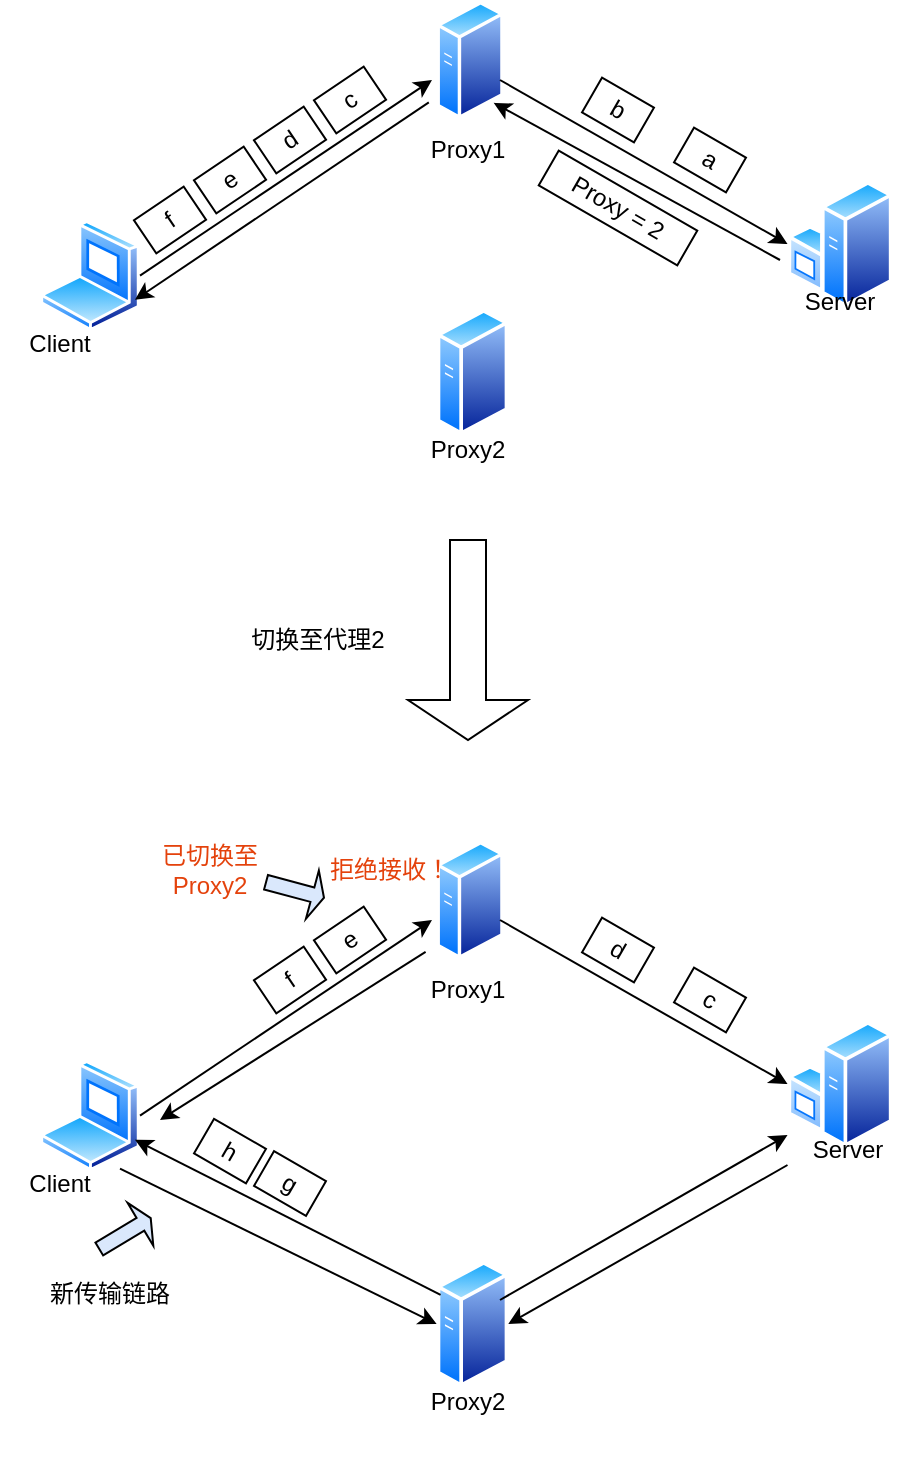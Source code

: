 <mxfile version="24.2.5" type="github">
  <diagram name="第 1 页" id="S16d00lvsxIatNt262x6">
    <mxGraphModel dx="1002" dy="577" grid="1" gridSize="10" guides="1" tooltips="1" connect="1" arrows="1" fold="1" page="1" pageScale="1" pageWidth="827" pageHeight="1169" math="0" shadow="0">
      <root>
        <mxCell id="0" />
        <mxCell id="1" parent="0" />
        <mxCell id="2Vj6fBxnY4hKCpjUh4QR-1" value="" style="image;aspect=fixed;perimeter=ellipsePerimeter;html=1;align=center;shadow=0;dashed=0;spacingTop=3;image=img/lib/active_directory/laptop_client.svg;" vertex="1" parent="1">
          <mxGeometry x="190" y="300" width="50" height="55.56" as="geometry" />
        </mxCell>
        <mxCell id="2Vj6fBxnY4hKCpjUh4QR-2" value="" style="image;aspect=fixed;perimeter=ellipsePerimeter;html=1;align=center;shadow=0;dashed=0;spacingTop=3;image=img/lib/active_directory/windows_server.svg;" vertex="1" parent="1">
          <mxGeometry x="563.76" y="280" width="52.48" height="64" as="geometry" />
        </mxCell>
        <mxCell id="2Vj6fBxnY4hKCpjUh4QR-3" value="" style="image;aspect=fixed;perimeter=ellipsePerimeter;html=1;align=center;shadow=0;dashed=0;spacingTop=3;image=img/lib/active_directory/generic_server.svg;" vertex="1" parent="1">
          <mxGeometry x="388.24" y="190" width="33.6" height="60" as="geometry" />
        </mxCell>
        <mxCell id="2Vj6fBxnY4hKCpjUh4QR-4" value="" style="image;aspect=fixed;perimeter=ellipsePerimeter;html=1;align=center;shadow=0;dashed=0;spacingTop=3;image=img/lib/active_directory/generic_server.svg;" vertex="1" parent="1">
          <mxGeometry x="388.32" y="344" width="35.84" height="64" as="geometry" />
        </mxCell>
        <mxCell id="2Vj6fBxnY4hKCpjUh4QR-8" value="Client" style="text;html=1;align=center;verticalAlign=middle;whiteSpace=wrap;rounded=0;" vertex="1" parent="1">
          <mxGeometry x="170" y="346.78" width="60" height="30" as="geometry" />
        </mxCell>
        <mxCell id="2Vj6fBxnY4hKCpjUh4QR-9" value="Server" style="text;html=1;align=center;verticalAlign=middle;whiteSpace=wrap;rounded=0;" vertex="1" parent="1">
          <mxGeometry x="560" y="325.56" width="60" height="30" as="geometry" />
        </mxCell>
        <mxCell id="2Vj6fBxnY4hKCpjUh4QR-10" value="Proxy1" style="text;html=1;align=center;verticalAlign=middle;whiteSpace=wrap;rounded=0;" vertex="1" parent="1">
          <mxGeometry x="374" y="250" width="60" height="30" as="geometry" />
        </mxCell>
        <mxCell id="2Vj6fBxnY4hKCpjUh4QR-11" value="Proxy2" style="text;html=1;align=center;verticalAlign=middle;whiteSpace=wrap;rounded=0;" vertex="1" parent="1">
          <mxGeometry x="374" y="400" width="60" height="30" as="geometry" />
        </mxCell>
        <mxCell id="2Vj6fBxnY4hKCpjUh4QR-12" value="" style="endArrow=classic;html=1;rounded=0;exitX=1;exitY=0.5;exitDx=0;exitDy=0;" edge="1" parent="1" source="2Vj6fBxnY4hKCpjUh4QR-1">
          <mxGeometry width="50" height="50" relative="1" as="geometry">
            <mxPoint x="336" y="280" as="sourcePoint" />
            <mxPoint x="386" y="230" as="targetPoint" />
          </mxGeometry>
        </mxCell>
        <mxCell id="2Vj6fBxnY4hKCpjUh4QR-13" value="f" style="rounded=0;whiteSpace=wrap;html=1;rotation=-34;" vertex="1" parent="1">
          <mxGeometry x="240" y="290" width="30" height="20" as="geometry" />
        </mxCell>
        <mxCell id="2Vj6fBxnY4hKCpjUh4QR-14" value="e" style="rounded=0;whiteSpace=wrap;html=1;rotation=-34;" vertex="1" parent="1">
          <mxGeometry x="270" y="270" width="30" height="20" as="geometry" />
        </mxCell>
        <mxCell id="2Vj6fBxnY4hKCpjUh4QR-15" value="d" style="rounded=0;whiteSpace=wrap;html=1;rotation=-34;" vertex="1" parent="1">
          <mxGeometry x="300" y="250" width="30" height="20" as="geometry" />
        </mxCell>
        <mxCell id="2Vj6fBxnY4hKCpjUh4QR-16" value="c" style="rounded=0;whiteSpace=wrap;html=1;rotation=-34;" vertex="1" parent="1">
          <mxGeometry x="330" y="230" width="30" height="20" as="geometry" />
        </mxCell>
        <mxCell id="2Vj6fBxnY4hKCpjUh4QR-21" value="" style="endArrow=classic;html=1;rounded=0;entryX=0;entryY=0.5;entryDx=0;entryDy=0;" edge="1" parent="1" target="2Vj6fBxnY4hKCpjUh4QR-2">
          <mxGeometry width="50" height="50" relative="1" as="geometry">
            <mxPoint x="420" y="230" as="sourcePoint" />
            <mxPoint x="440" y="330" as="targetPoint" />
          </mxGeometry>
        </mxCell>
        <mxCell id="2Vj6fBxnY4hKCpjUh4QR-35" value="b" style="rounded=0;whiteSpace=wrap;html=1;rotation=30;" vertex="1" parent="1">
          <mxGeometry x="464" y="235" width="30" height="20" as="geometry" />
        </mxCell>
        <mxCell id="2Vj6fBxnY4hKCpjUh4QR-41" value="a" style="rounded=0;whiteSpace=wrap;html=1;rotation=30;" vertex="1" parent="1">
          <mxGeometry x="510" y="260" width="30" height="20" as="geometry" />
        </mxCell>
        <mxCell id="2Vj6fBxnY4hKCpjUh4QR-44" value="" style="endArrow=classic;html=1;rounded=0;entryX=1;entryY=1;entryDx=0;entryDy=0;" edge="1" parent="1" target="2Vj6fBxnY4hKCpjUh4QR-3">
          <mxGeometry width="50" height="50" relative="1" as="geometry">
            <mxPoint x="560" y="320" as="sourcePoint" />
            <mxPoint x="380" y="330" as="targetPoint" />
          </mxGeometry>
        </mxCell>
        <mxCell id="2Vj6fBxnY4hKCpjUh4QR-45" value="Proxy = 2" style="rounded=0;whiteSpace=wrap;html=1;rotation=30;" vertex="1" parent="1">
          <mxGeometry x="439" y="284" width="80" height="20" as="geometry" />
        </mxCell>
        <mxCell id="2Vj6fBxnY4hKCpjUh4QR-46" value="" style="endArrow=classic;html=1;rounded=0;exitX=-0.114;exitY=0.853;exitDx=0;exitDy=0;exitPerimeter=0;entryX=1;entryY=0.75;entryDx=0;entryDy=0;" edge="1" parent="1" source="2Vj6fBxnY4hKCpjUh4QR-3" target="2Vj6fBxnY4hKCpjUh4QR-1">
          <mxGeometry width="50" height="50" relative="1" as="geometry">
            <mxPoint x="330" y="380" as="sourcePoint" />
            <mxPoint x="250" y="340" as="targetPoint" />
          </mxGeometry>
        </mxCell>
        <mxCell id="2Vj6fBxnY4hKCpjUh4QR-132" value="" style="group" vertex="1" connectable="0" parent="1">
          <mxGeometry x="170" y="610" width="450" height="310" as="geometry" />
        </mxCell>
        <mxCell id="2Vj6fBxnY4hKCpjUh4QR-111" value="" style="image;aspect=fixed;perimeter=ellipsePerimeter;html=1;align=center;shadow=0;dashed=0;spacingTop=3;image=img/lib/active_directory/laptop_client.svg;" vertex="1" parent="2Vj6fBxnY4hKCpjUh4QR-132">
          <mxGeometry x="20" y="110" width="50" height="55.56" as="geometry" />
        </mxCell>
        <mxCell id="2Vj6fBxnY4hKCpjUh4QR-112" value="" style="image;aspect=fixed;perimeter=ellipsePerimeter;html=1;align=center;shadow=0;dashed=0;spacingTop=3;image=img/lib/active_directory/windows_server.svg;" vertex="1" parent="2Vj6fBxnY4hKCpjUh4QR-132">
          <mxGeometry x="393.76" y="90" width="52.48" height="64" as="geometry" />
        </mxCell>
        <mxCell id="2Vj6fBxnY4hKCpjUh4QR-113" value="" style="image;aspect=fixed;perimeter=ellipsePerimeter;html=1;align=center;shadow=0;dashed=0;spacingTop=3;image=img/lib/active_directory/generic_server.svg;" vertex="1" parent="2Vj6fBxnY4hKCpjUh4QR-132">
          <mxGeometry x="218.24" width="33.6" height="60" as="geometry" />
        </mxCell>
        <mxCell id="2Vj6fBxnY4hKCpjUh4QR-114" value="" style="image;aspect=fixed;perimeter=ellipsePerimeter;html=1;align=center;shadow=0;dashed=0;spacingTop=3;image=img/lib/active_directory/generic_server.svg;" vertex="1" parent="2Vj6fBxnY4hKCpjUh4QR-132">
          <mxGeometry x="218.32" y="210" width="35.84" height="64" as="geometry" />
        </mxCell>
        <mxCell id="2Vj6fBxnY4hKCpjUh4QR-115" value="Client" style="text;html=1;align=center;verticalAlign=middle;whiteSpace=wrap;rounded=0;" vertex="1" parent="2Vj6fBxnY4hKCpjUh4QR-132">
          <mxGeometry y="156.78" width="60" height="30" as="geometry" />
        </mxCell>
        <mxCell id="2Vj6fBxnY4hKCpjUh4QR-116" value="Server" style="text;html=1;align=center;verticalAlign=middle;whiteSpace=wrap;rounded=0;" vertex="1" parent="2Vj6fBxnY4hKCpjUh4QR-132">
          <mxGeometry x="393.76" y="140.0" width="60" height="30" as="geometry" />
        </mxCell>
        <mxCell id="2Vj6fBxnY4hKCpjUh4QR-117" value="Proxy1" style="text;html=1;align=center;verticalAlign=middle;whiteSpace=wrap;rounded=0;" vertex="1" parent="2Vj6fBxnY4hKCpjUh4QR-132">
          <mxGeometry x="204" y="60" width="60" height="30" as="geometry" />
        </mxCell>
        <mxCell id="2Vj6fBxnY4hKCpjUh4QR-118" value="Proxy2" style="text;html=1;align=center;verticalAlign=middle;whiteSpace=wrap;rounded=0;" vertex="1" parent="2Vj6fBxnY4hKCpjUh4QR-132">
          <mxGeometry x="204" y="266" width="60" height="30" as="geometry" />
        </mxCell>
        <mxCell id="2Vj6fBxnY4hKCpjUh4QR-119" value="" style="endArrow=classic;html=1;rounded=0;exitX=1;exitY=0.5;exitDx=0;exitDy=0;" edge="1" parent="2Vj6fBxnY4hKCpjUh4QR-132" source="2Vj6fBxnY4hKCpjUh4QR-111">
          <mxGeometry width="50" height="50" relative="1" as="geometry">
            <mxPoint x="166" y="90" as="sourcePoint" />
            <mxPoint x="216" y="40" as="targetPoint" />
          </mxGeometry>
        </mxCell>
        <mxCell id="2Vj6fBxnY4hKCpjUh4QR-120" value="f" style="rounded=0;whiteSpace=wrap;html=1;rotation=-34;" vertex="1" parent="2Vj6fBxnY4hKCpjUh4QR-132">
          <mxGeometry x="130" y="60" width="30" height="20" as="geometry" />
        </mxCell>
        <mxCell id="2Vj6fBxnY4hKCpjUh4QR-121" value="e" style="rounded=0;whiteSpace=wrap;html=1;rotation=-34;" vertex="1" parent="2Vj6fBxnY4hKCpjUh4QR-132">
          <mxGeometry x="160" y="40" width="30" height="20" as="geometry" />
        </mxCell>
        <mxCell id="2Vj6fBxnY4hKCpjUh4QR-122" value="" style="endArrow=classic;html=1;rounded=0;entryX=0;entryY=0.5;entryDx=0;entryDy=0;" edge="1" parent="2Vj6fBxnY4hKCpjUh4QR-132" target="2Vj6fBxnY4hKCpjUh4QR-112">
          <mxGeometry width="50" height="50" relative="1" as="geometry">
            <mxPoint x="250" y="40" as="sourcePoint" />
            <mxPoint x="270" y="140" as="targetPoint" />
          </mxGeometry>
        </mxCell>
        <mxCell id="2Vj6fBxnY4hKCpjUh4QR-123" value="d" style="rounded=0;whiteSpace=wrap;html=1;rotation=30;" vertex="1" parent="2Vj6fBxnY4hKCpjUh4QR-132">
          <mxGeometry x="294" y="45" width="30" height="20" as="geometry" />
        </mxCell>
        <mxCell id="2Vj6fBxnY4hKCpjUh4QR-124" value="c" style="rounded=0;whiteSpace=wrap;html=1;rotation=30;" vertex="1" parent="2Vj6fBxnY4hKCpjUh4QR-132">
          <mxGeometry x="340" y="70" width="30" height="20" as="geometry" />
        </mxCell>
        <mxCell id="2Vj6fBxnY4hKCpjUh4QR-125" value="" style="endArrow=classic;html=1;rounded=0;entryX=0;entryY=0.25;entryDx=0;entryDy=0;" edge="1" parent="2Vj6fBxnY4hKCpjUh4QR-132" target="2Vj6fBxnY4hKCpjUh4QR-116">
          <mxGeometry width="50" height="50" relative="1" as="geometry">
            <mxPoint x="250" y="230" as="sourcePoint" />
            <mxPoint x="270" y="90" as="targetPoint" />
          </mxGeometry>
        </mxCell>
        <mxCell id="2Vj6fBxnY4hKCpjUh4QR-126" value="" style="endArrow=classic;html=1;rounded=0;exitX=0;exitY=0.25;exitDx=0;exitDy=0;entryX=1;entryY=0.75;entryDx=0;entryDy=0;" edge="1" parent="2Vj6fBxnY4hKCpjUh4QR-132" source="2Vj6fBxnY4hKCpjUh4QR-114" target="2Vj6fBxnY4hKCpjUh4QR-111">
          <mxGeometry width="50" height="50" relative="1" as="geometry">
            <mxPoint x="220" y="140" as="sourcePoint" />
            <mxPoint x="270" y="90" as="targetPoint" />
          </mxGeometry>
        </mxCell>
        <mxCell id="2Vj6fBxnY4hKCpjUh4QR-127" value="" style="endArrow=classic;html=1;rounded=0;exitX=0;exitY=0.75;exitDx=0;exitDy=0;entryX=1;entryY=0.5;entryDx=0;entryDy=0;" edge="1" parent="2Vj6fBxnY4hKCpjUh4QR-132" source="2Vj6fBxnY4hKCpjUh4QR-116" target="2Vj6fBxnY4hKCpjUh4QR-114">
          <mxGeometry width="50" height="50" relative="1" as="geometry">
            <mxPoint x="220" y="140" as="sourcePoint" />
            <mxPoint x="270" y="90" as="targetPoint" />
          </mxGeometry>
        </mxCell>
        <mxCell id="2Vj6fBxnY4hKCpjUh4QR-128" value="" style="endArrow=classic;html=1;rounded=0;exitX=1;exitY=0.25;exitDx=0;exitDy=0;entryX=0;entryY=0.5;entryDx=0;entryDy=0;" edge="1" parent="2Vj6fBxnY4hKCpjUh4QR-132" source="2Vj6fBxnY4hKCpjUh4QR-115" target="2Vj6fBxnY4hKCpjUh4QR-114">
          <mxGeometry width="50" height="50" relative="1" as="geometry">
            <mxPoint x="220" y="140" as="sourcePoint" />
            <mxPoint x="270" y="90" as="targetPoint" />
          </mxGeometry>
        </mxCell>
        <mxCell id="2Vj6fBxnY4hKCpjUh4QR-129" value="" style="endArrow=classic;html=1;rounded=0;exitX=-0.162;exitY=0.933;exitDx=0;exitDy=0;exitPerimeter=0;" edge="1" parent="2Vj6fBxnY4hKCpjUh4QR-132" source="2Vj6fBxnY4hKCpjUh4QR-113">
          <mxGeometry width="50" height="50" relative="1" as="geometry">
            <mxPoint x="220" y="140" as="sourcePoint" />
            <mxPoint x="80" y="140" as="targetPoint" />
          </mxGeometry>
        </mxCell>
        <mxCell id="2Vj6fBxnY4hKCpjUh4QR-130" value="g" style="rounded=0;whiteSpace=wrap;html=1;rotation=30;" vertex="1" parent="2Vj6fBxnY4hKCpjUh4QR-132">
          <mxGeometry x="130" y="161.78" width="30" height="20" as="geometry" />
        </mxCell>
        <mxCell id="2Vj6fBxnY4hKCpjUh4QR-131" value="h" style="rounded=0;whiteSpace=wrap;html=1;rotation=30;" vertex="1" parent="2Vj6fBxnY4hKCpjUh4QR-132">
          <mxGeometry x="100" y="145.56" width="30" height="20" as="geometry" />
        </mxCell>
        <mxCell id="2Vj6fBxnY4hKCpjUh4QR-133" value="&lt;font color=&quot;#e4420c&quot;&gt;拒绝接收！&lt;/font&gt;" style="text;html=1;align=center;verticalAlign=middle;whiteSpace=wrap;rounded=0;" vertex="1" parent="2Vj6fBxnY4hKCpjUh4QR-132">
          <mxGeometry x="160" width="70" height="30" as="geometry" />
        </mxCell>
        <mxCell id="2Vj6fBxnY4hKCpjUh4QR-137" value="" style="shape=singleArrow;direction=south;whiteSpace=wrap;html=1;rotation=-121;fillColor=#dae8fc;" vertex="1" parent="2Vj6fBxnY4hKCpjUh4QR-132">
          <mxGeometry x="50" y="181.78" width="25" height="30" as="geometry" />
        </mxCell>
        <mxCell id="2Vj6fBxnY4hKCpjUh4QR-143" value="新传输链路" style="text;html=1;align=center;verticalAlign=middle;whiteSpace=wrap;rounded=0;" vertex="1" parent="2Vj6fBxnY4hKCpjUh4QR-132">
          <mxGeometry x="20" y="211.78" width="70" height="30" as="geometry" />
        </mxCell>
        <mxCell id="2Vj6fBxnY4hKCpjUh4QR-144" value="" style="shape=singleArrow;direction=south;whiteSpace=wrap;html=1;rotation=-75;fillColor=#dae8fc;" vertex="1" parent="2Vj6fBxnY4hKCpjUh4QR-132">
          <mxGeometry x="135" y="10" width="25" height="30" as="geometry" />
        </mxCell>
        <mxCell id="2Vj6fBxnY4hKCpjUh4QR-174" value="&lt;font color=&quot;#e4420c&quot;&gt;已切换至Proxy2&lt;/font&gt;" style="text;html=1;align=center;verticalAlign=middle;whiteSpace=wrap;rounded=0;" vertex="1" parent="2Vj6fBxnY4hKCpjUh4QR-132">
          <mxGeometry x="70" width="70" height="30" as="geometry" />
        </mxCell>
        <mxCell id="2Vj6fBxnY4hKCpjUh4QR-135" value="" style="shape=singleArrow;direction=south;whiteSpace=wrap;html=1;" vertex="1" parent="1">
          <mxGeometry x="374" y="460" width="60" height="100" as="geometry" />
        </mxCell>
        <mxCell id="2Vj6fBxnY4hKCpjUh4QR-136" value="切换至代理2" style="text;html=1;align=center;verticalAlign=middle;whiteSpace=wrap;rounded=0;" vertex="1" parent="1">
          <mxGeometry x="284" y="497.5" width="90" height="25" as="geometry" />
        </mxCell>
      </root>
    </mxGraphModel>
  </diagram>
</mxfile>

